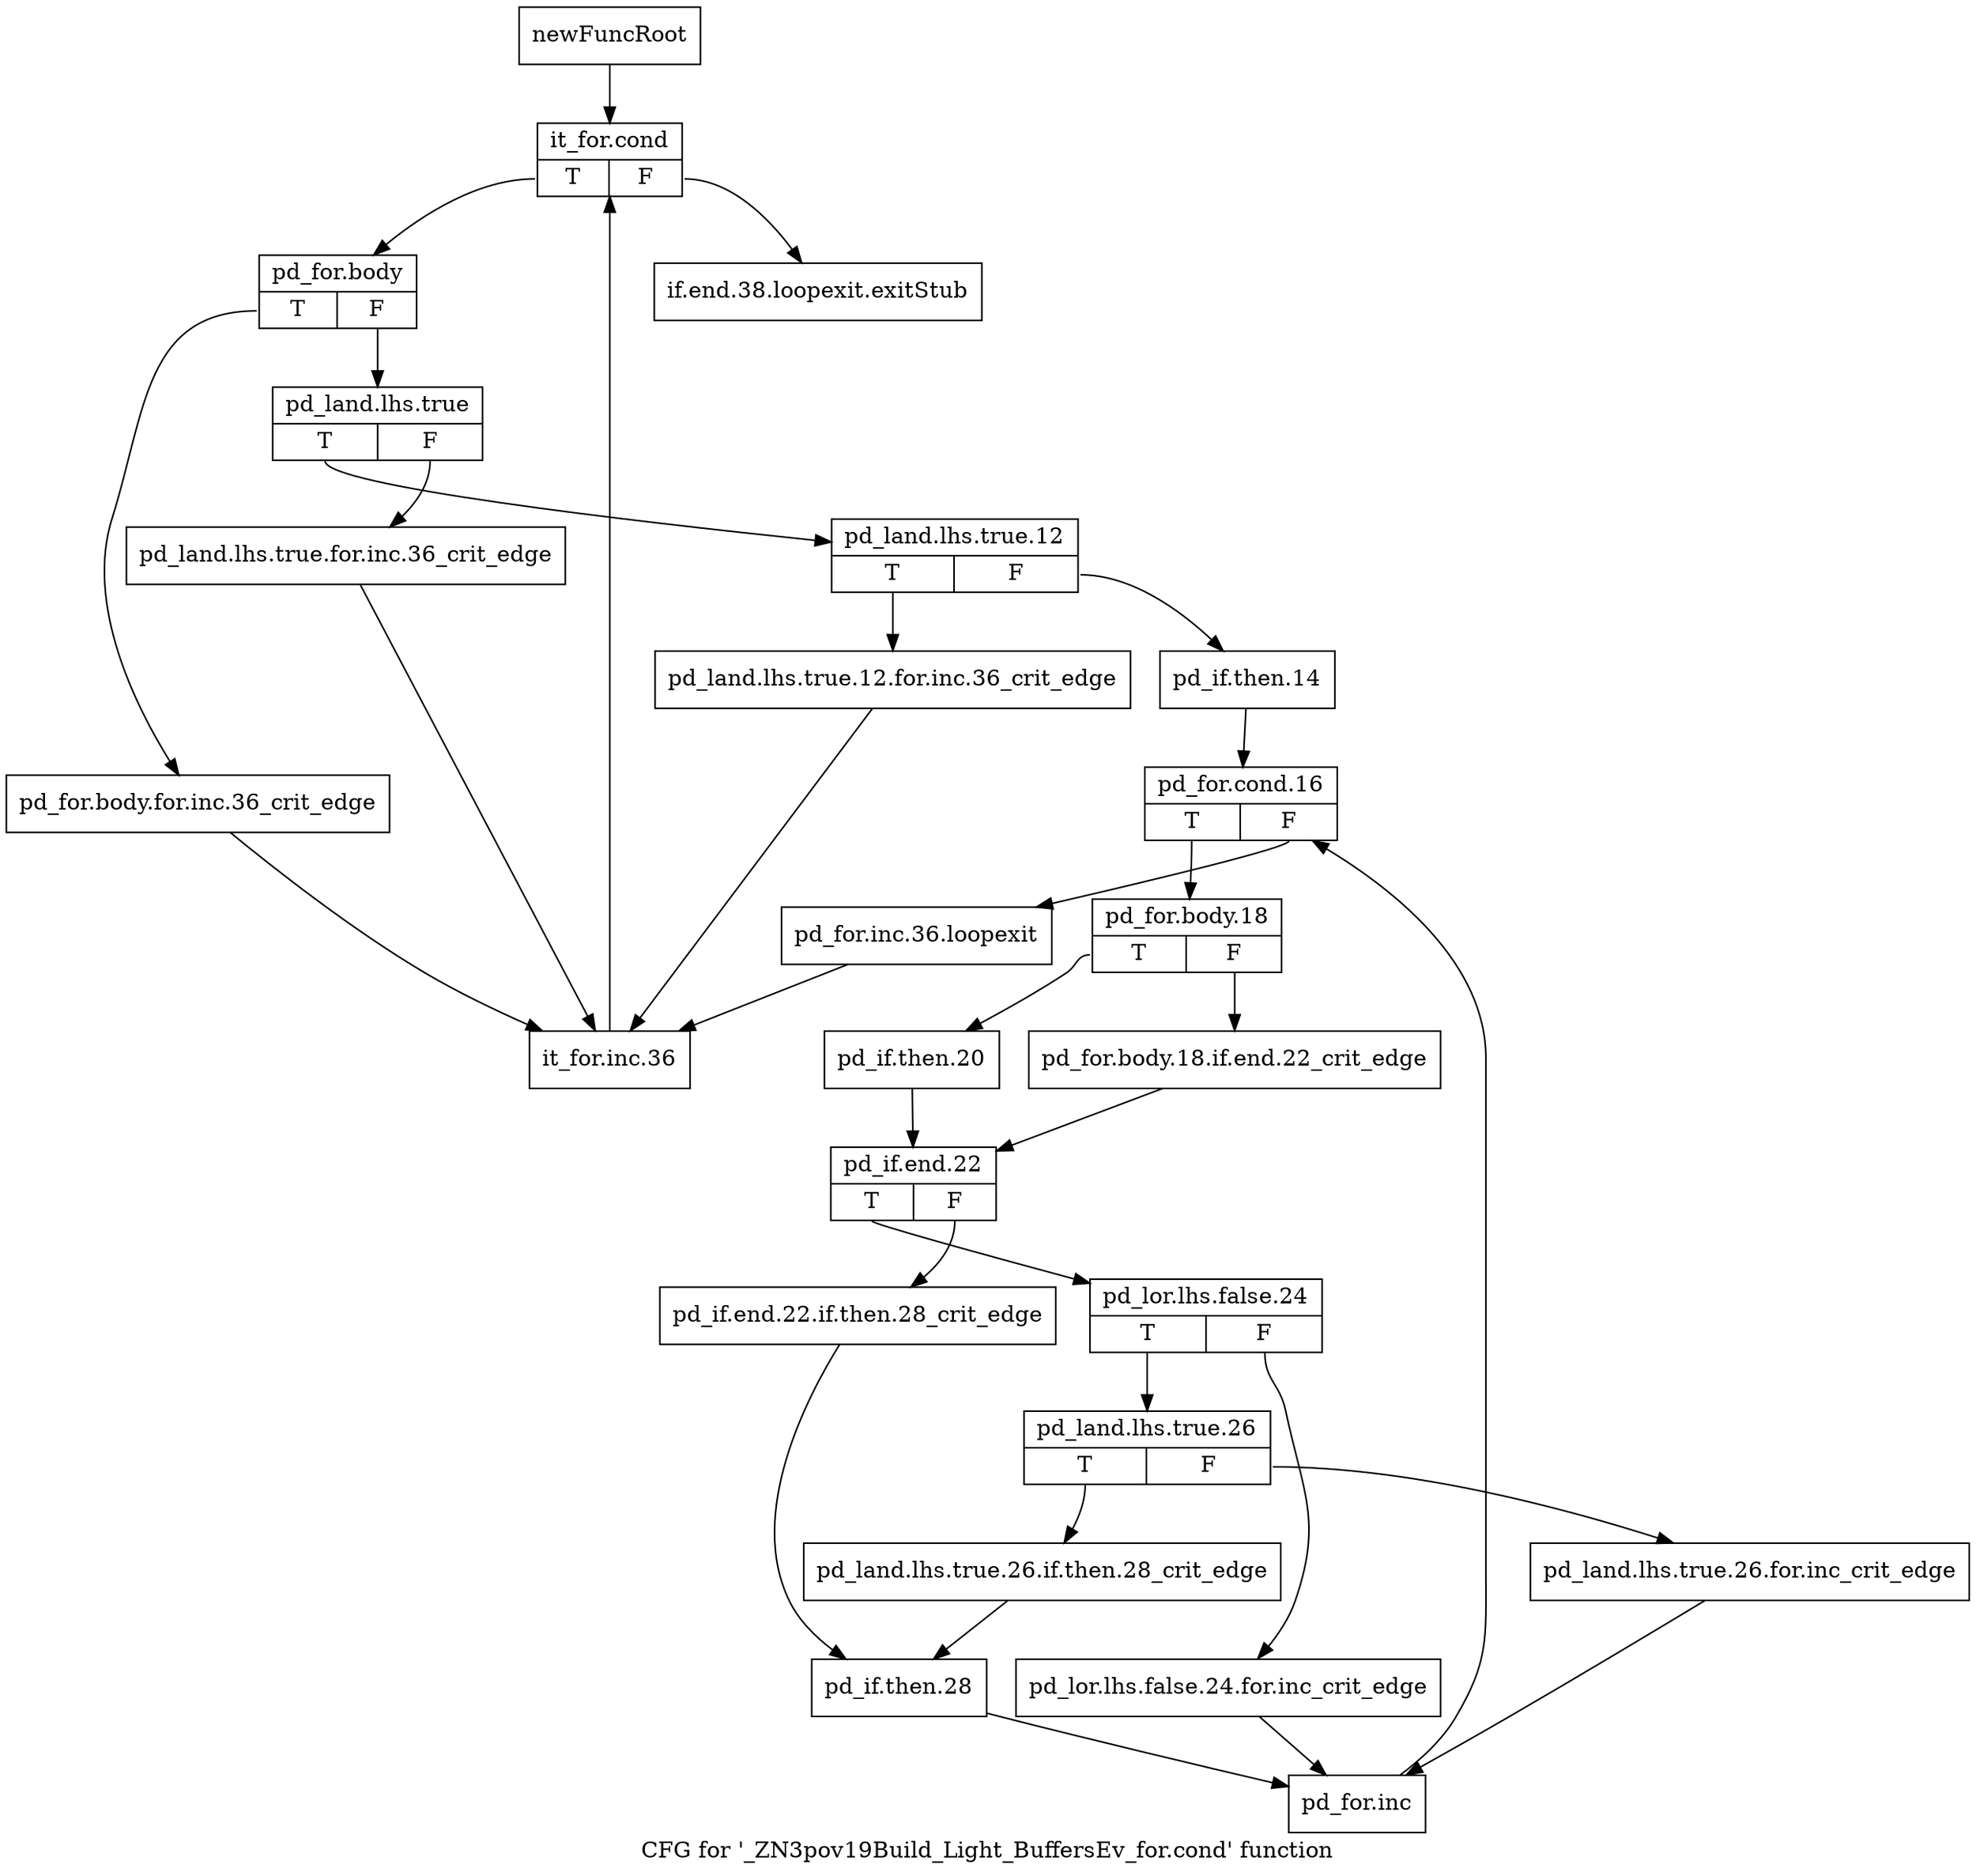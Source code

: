 digraph "CFG for '_ZN3pov19Build_Light_BuffersEv_for.cond' function" {
	label="CFG for '_ZN3pov19Build_Light_BuffersEv_for.cond' function";

	Node0x252f0e0 [shape=record,label="{newFuncRoot}"];
	Node0x252f0e0 -> Node0x254e580;
	Node0x254e530 [shape=record,label="{if.end.38.loopexit.exitStub}"];
	Node0x254e580 [shape=record,label="{it_for.cond|{<s0>T|<s1>F}}"];
	Node0x254e580:s0 -> Node0x254e5d0;
	Node0x254e580:s1 -> Node0x254e530;
	Node0x254e5d0 [shape=record,label="{pd_for.body|{<s0>T|<s1>F}}"];
	Node0x254e5d0:s0 -> Node0x254ec10;
	Node0x254e5d0:s1 -> Node0x254e620;
	Node0x254e620 [shape=record,label="{pd_land.lhs.true|{<s0>T|<s1>F}}"];
	Node0x254e620:s0 -> Node0x254e6c0;
	Node0x254e620:s1 -> Node0x254e670;
	Node0x254e670 [shape=record,label="{pd_land.lhs.true.for.inc.36_crit_edge}"];
	Node0x254e670 -> Node0x254ec60;
	Node0x254e6c0 [shape=record,label="{pd_land.lhs.true.12|{<s0>T|<s1>F}}"];
	Node0x254e6c0:s0 -> Node0x254ebc0;
	Node0x254e6c0:s1 -> Node0x254e710;
	Node0x254e710 [shape=record,label="{pd_if.then.14}"];
	Node0x254e710 -> Node0x254e760;
	Node0x254e760 [shape=record,label="{pd_for.cond.16|{<s0>T|<s1>F}}"];
	Node0x254e760:s0 -> Node0x254e800;
	Node0x254e760:s1 -> Node0x254e7b0;
	Node0x254e7b0 [shape=record,label="{pd_for.inc.36.loopexit}"];
	Node0x254e7b0 -> Node0x254ec60;
	Node0x254e800 [shape=record,label="{pd_for.body.18|{<s0>T|<s1>F}}"];
	Node0x254e800:s0 -> Node0x254e8a0;
	Node0x254e800:s1 -> Node0x254e850;
	Node0x254e850 [shape=record,label="{pd_for.body.18.if.end.22_crit_edge}"];
	Node0x254e850 -> Node0x254e8f0;
	Node0x254e8a0 [shape=record,label="{pd_if.then.20}"];
	Node0x254e8a0 -> Node0x254e8f0;
	Node0x254e8f0 [shape=record,label="{pd_if.end.22|{<s0>T|<s1>F}}"];
	Node0x254e8f0:s0 -> Node0x254e990;
	Node0x254e8f0:s1 -> Node0x254e940;
	Node0x254e940 [shape=record,label="{pd_if.end.22.if.then.28_crit_edge}"];
	Node0x254e940 -> Node0x254eb20;
	Node0x254e990 [shape=record,label="{pd_lor.lhs.false.24|{<s0>T|<s1>F}}"];
	Node0x254e990:s0 -> Node0x254ea30;
	Node0x254e990:s1 -> Node0x254e9e0;
	Node0x254e9e0 [shape=record,label="{pd_lor.lhs.false.24.for.inc_crit_edge}"];
	Node0x254e9e0 -> Node0x254eb70;
	Node0x254ea30 [shape=record,label="{pd_land.lhs.true.26|{<s0>T|<s1>F}}"];
	Node0x254ea30:s0 -> Node0x254ead0;
	Node0x254ea30:s1 -> Node0x254ea80;
	Node0x254ea80 [shape=record,label="{pd_land.lhs.true.26.for.inc_crit_edge}"];
	Node0x254ea80 -> Node0x254eb70;
	Node0x254ead0 [shape=record,label="{pd_land.lhs.true.26.if.then.28_crit_edge}"];
	Node0x254ead0 -> Node0x254eb20;
	Node0x254eb20 [shape=record,label="{pd_if.then.28}"];
	Node0x254eb20 -> Node0x254eb70;
	Node0x254eb70 [shape=record,label="{pd_for.inc}"];
	Node0x254eb70 -> Node0x254e760;
	Node0x254ebc0 [shape=record,label="{pd_land.lhs.true.12.for.inc.36_crit_edge}"];
	Node0x254ebc0 -> Node0x254ec60;
	Node0x254ec10 [shape=record,label="{pd_for.body.for.inc.36_crit_edge}"];
	Node0x254ec10 -> Node0x254ec60;
	Node0x254ec60 [shape=record,label="{it_for.inc.36}"];
	Node0x254ec60 -> Node0x254e580;
}
